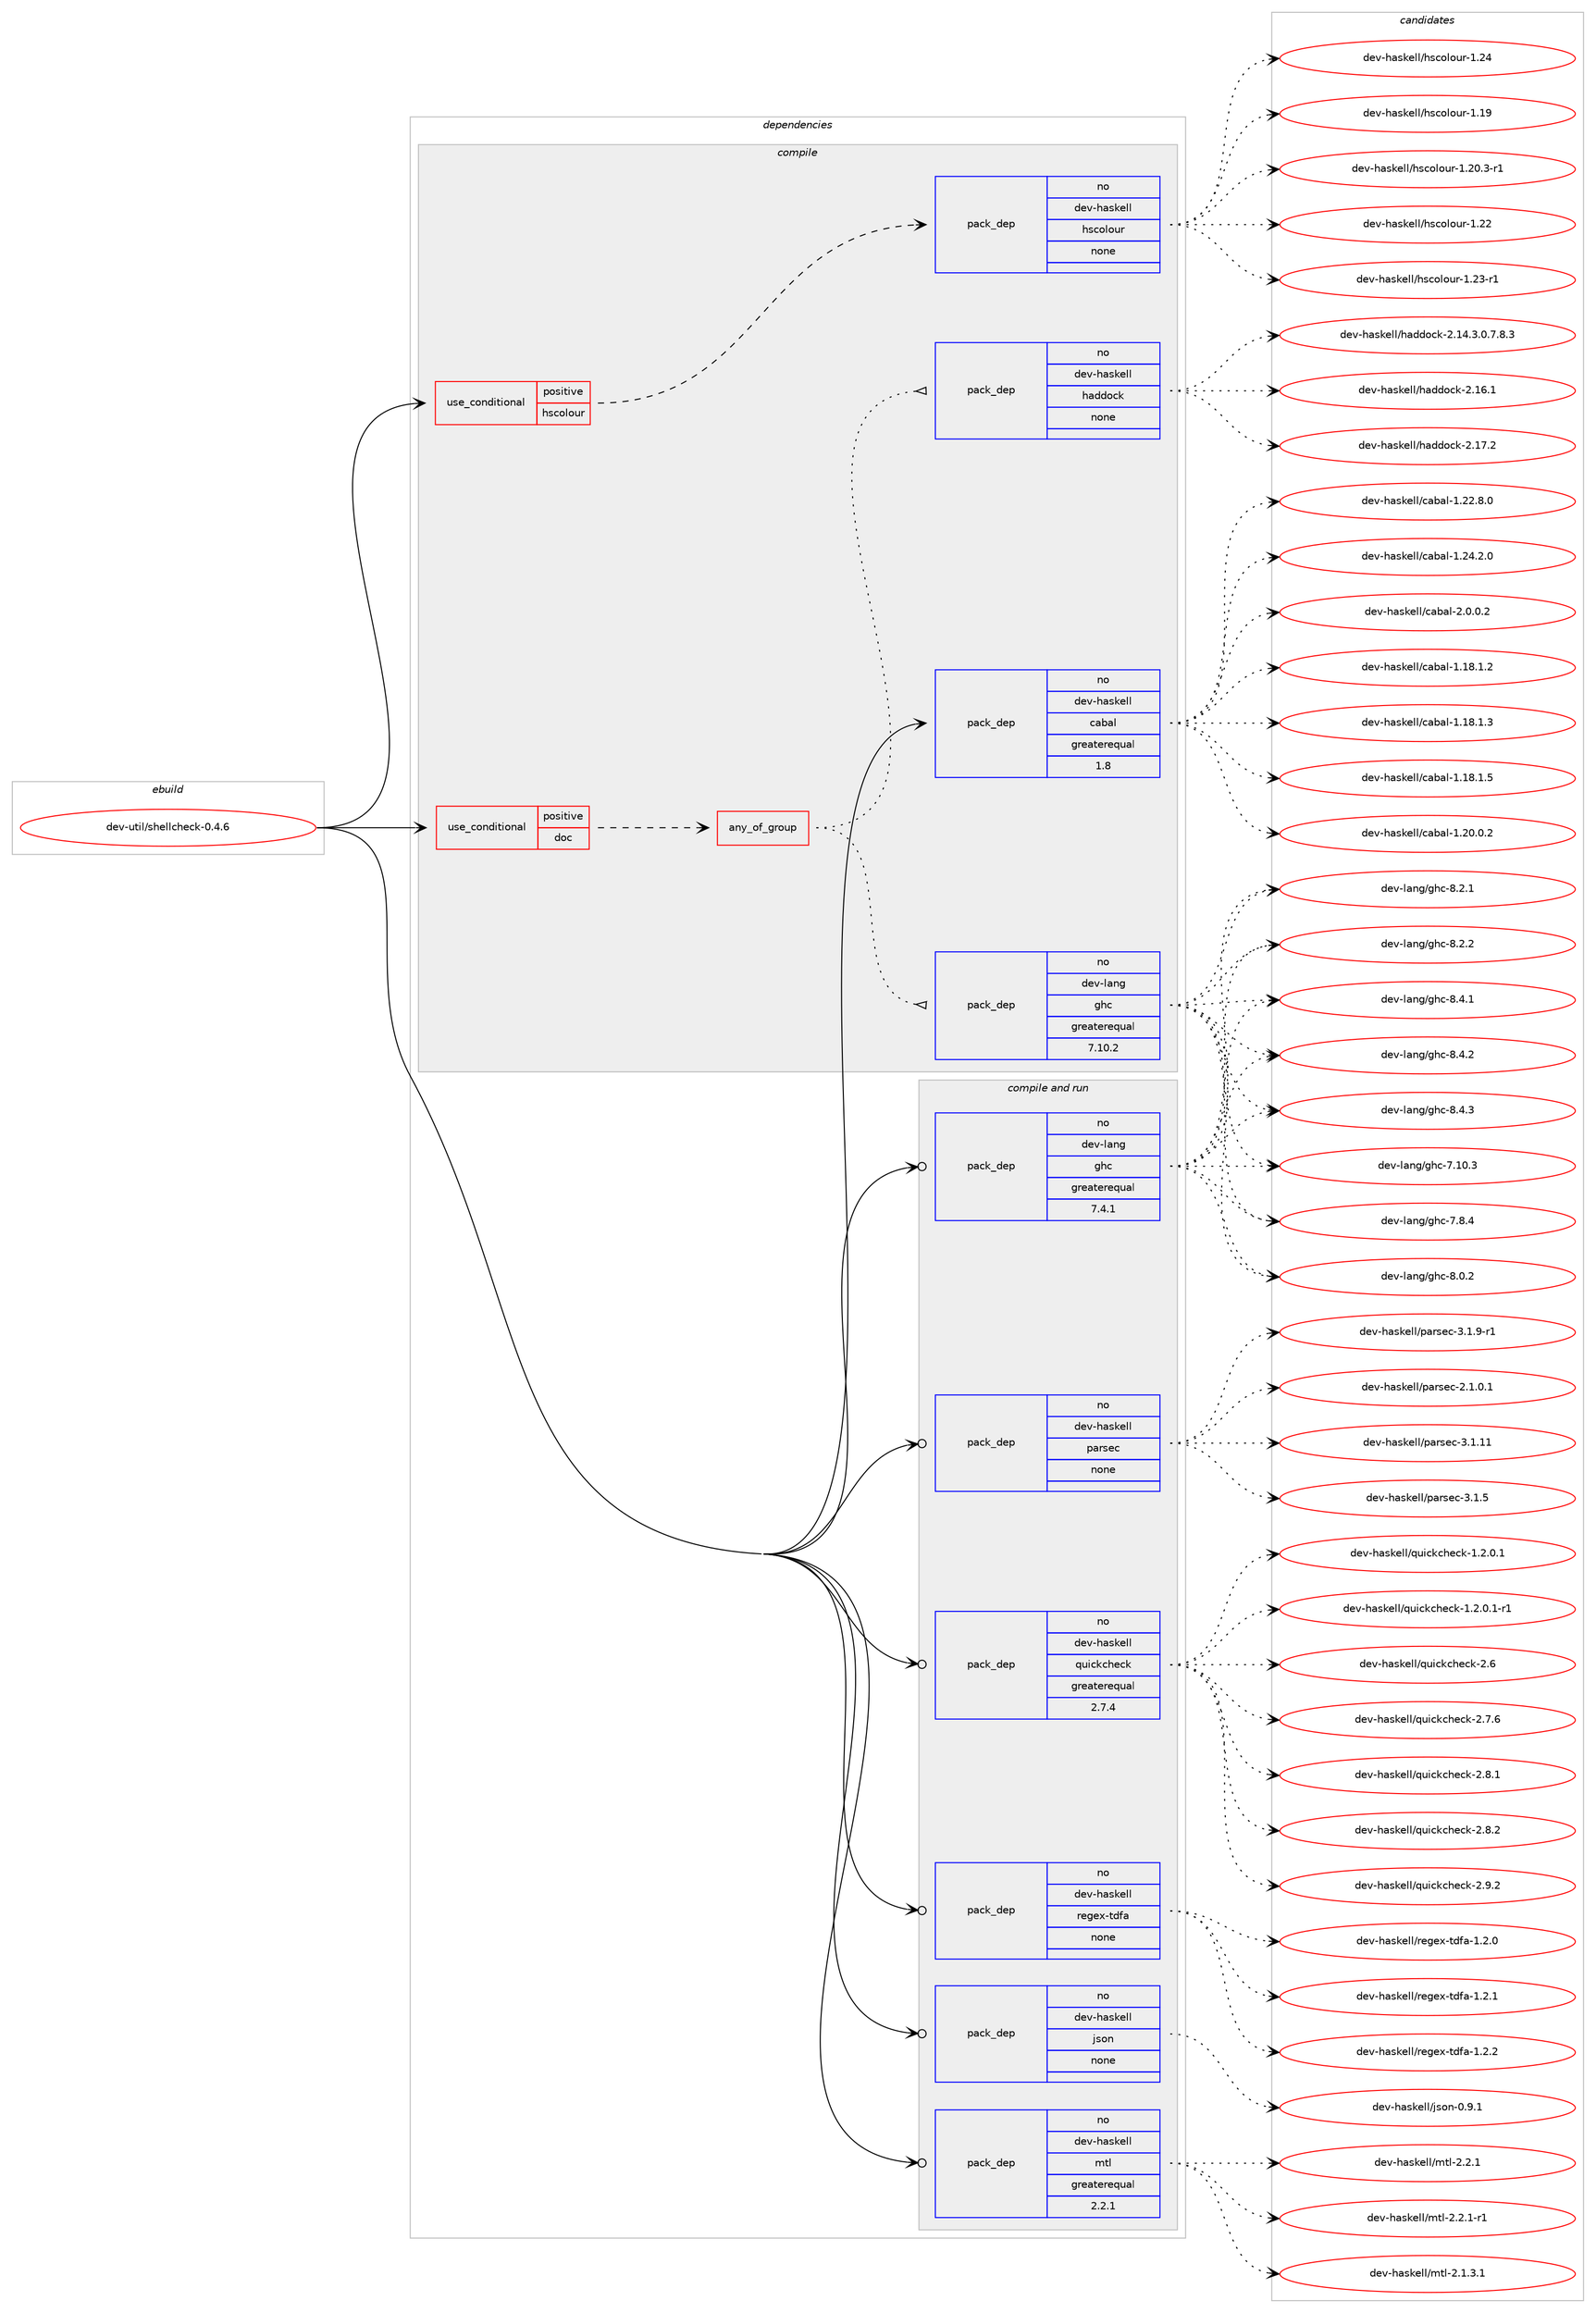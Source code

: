 digraph prolog {

# *************
# Graph options
# *************

newrank=true;
concentrate=true;
compound=true;
graph [rankdir=LR,fontname=Helvetica,fontsize=10,ranksep=1.5];#, ranksep=2.5, nodesep=0.2];
edge  [arrowhead=vee];
node  [fontname=Helvetica,fontsize=10];

# **********
# The ebuild
# **********

subgraph cluster_leftcol {
color=gray;
rank=same;
label=<<i>ebuild</i>>;
id [label="dev-util/shellcheck-0.4.6", color=red, width=4, href="../dev-util/shellcheck-0.4.6.svg"];
}

# ****************
# The dependencies
# ****************

subgraph cluster_midcol {
color=gray;
label=<<i>dependencies</i>>;
subgraph cluster_compile {
fillcolor="#eeeeee";
style=filled;
label=<<i>compile</i>>;
subgraph cond425067 {
dependency1549035 [label=<<TABLE BORDER="0" CELLBORDER="1" CELLSPACING="0" CELLPADDING="4"><TR><TD ROWSPAN="3" CELLPADDING="10">use_conditional</TD></TR><TR><TD>positive</TD></TR><TR><TD>doc</TD></TR></TABLE>>, shape=none, color=red];
subgraph any23116 {
dependency1549036 [label=<<TABLE BORDER="0" CELLBORDER="1" CELLSPACING="0" CELLPADDING="4"><TR><TD CELLPADDING="10">any_of_group</TD></TR></TABLE>>, shape=none, color=red];subgraph pack1100259 {
dependency1549037 [label=<<TABLE BORDER="0" CELLBORDER="1" CELLSPACING="0" CELLPADDING="4" WIDTH="220"><TR><TD ROWSPAN="6" CELLPADDING="30">pack_dep</TD></TR><TR><TD WIDTH="110">no</TD></TR><TR><TD>dev-haskell</TD></TR><TR><TD>haddock</TD></TR><TR><TD>none</TD></TR><TR><TD></TD></TR></TABLE>>, shape=none, color=blue];
}
dependency1549036:e -> dependency1549037:w [weight=20,style="dotted",arrowhead="oinv"];
subgraph pack1100260 {
dependency1549038 [label=<<TABLE BORDER="0" CELLBORDER="1" CELLSPACING="0" CELLPADDING="4" WIDTH="220"><TR><TD ROWSPAN="6" CELLPADDING="30">pack_dep</TD></TR><TR><TD WIDTH="110">no</TD></TR><TR><TD>dev-lang</TD></TR><TR><TD>ghc</TD></TR><TR><TD>greaterequal</TD></TR><TR><TD>7.10.2</TD></TR></TABLE>>, shape=none, color=blue];
}
dependency1549036:e -> dependency1549038:w [weight=20,style="dotted",arrowhead="oinv"];
}
dependency1549035:e -> dependency1549036:w [weight=20,style="dashed",arrowhead="vee"];
}
id:e -> dependency1549035:w [weight=20,style="solid",arrowhead="vee"];
subgraph cond425068 {
dependency1549039 [label=<<TABLE BORDER="0" CELLBORDER="1" CELLSPACING="0" CELLPADDING="4"><TR><TD ROWSPAN="3" CELLPADDING="10">use_conditional</TD></TR><TR><TD>positive</TD></TR><TR><TD>hscolour</TD></TR></TABLE>>, shape=none, color=red];
subgraph pack1100261 {
dependency1549040 [label=<<TABLE BORDER="0" CELLBORDER="1" CELLSPACING="0" CELLPADDING="4" WIDTH="220"><TR><TD ROWSPAN="6" CELLPADDING="30">pack_dep</TD></TR><TR><TD WIDTH="110">no</TD></TR><TR><TD>dev-haskell</TD></TR><TR><TD>hscolour</TD></TR><TR><TD>none</TD></TR><TR><TD></TD></TR></TABLE>>, shape=none, color=blue];
}
dependency1549039:e -> dependency1549040:w [weight=20,style="dashed",arrowhead="vee"];
}
id:e -> dependency1549039:w [weight=20,style="solid",arrowhead="vee"];
subgraph pack1100262 {
dependency1549041 [label=<<TABLE BORDER="0" CELLBORDER="1" CELLSPACING="0" CELLPADDING="4" WIDTH="220"><TR><TD ROWSPAN="6" CELLPADDING="30">pack_dep</TD></TR><TR><TD WIDTH="110">no</TD></TR><TR><TD>dev-haskell</TD></TR><TR><TD>cabal</TD></TR><TR><TD>greaterequal</TD></TR><TR><TD>1.8</TD></TR></TABLE>>, shape=none, color=blue];
}
id:e -> dependency1549041:w [weight=20,style="solid",arrowhead="vee"];
}
subgraph cluster_compileandrun {
fillcolor="#eeeeee";
style=filled;
label=<<i>compile and run</i>>;
subgraph pack1100263 {
dependency1549042 [label=<<TABLE BORDER="0" CELLBORDER="1" CELLSPACING="0" CELLPADDING="4" WIDTH="220"><TR><TD ROWSPAN="6" CELLPADDING="30">pack_dep</TD></TR><TR><TD WIDTH="110">no</TD></TR><TR><TD>dev-haskell</TD></TR><TR><TD>json</TD></TR><TR><TD>none</TD></TR><TR><TD></TD></TR></TABLE>>, shape=none, color=blue];
}
id:e -> dependency1549042:w [weight=20,style="solid",arrowhead="odotvee"];
subgraph pack1100264 {
dependency1549043 [label=<<TABLE BORDER="0" CELLBORDER="1" CELLSPACING="0" CELLPADDING="4" WIDTH="220"><TR><TD ROWSPAN="6" CELLPADDING="30">pack_dep</TD></TR><TR><TD WIDTH="110">no</TD></TR><TR><TD>dev-haskell</TD></TR><TR><TD>mtl</TD></TR><TR><TD>greaterequal</TD></TR><TR><TD>2.2.1</TD></TR></TABLE>>, shape=none, color=blue];
}
id:e -> dependency1549043:w [weight=20,style="solid",arrowhead="odotvee"];
subgraph pack1100265 {
dependency1549044 [label=<<TABLE BORDER="0" CELLBORDER="1" CELLSPACING="0" CELLPADDING="4" WIDTH="220"><TR><TD ROWSPAN="6" CELLPADDING="30">pack_dep</TD></TR><TR><TD WIDTH="110">no</TD></TR><TR><TD>dev-haskell</TD></TR><TR><TD>parsec</TD></TR><TR><TD>none</TD></TR><TR><TD></TD></TR></TABLE>>, shape=none, color=blue];
}
id:e -> dependency1549044:w [weight=20,style="solid",arrowhead="odotvee"];
subgraph pack1100266 {
dependency1549045 [label=<<TABLE BORDER="0" CELLBORDER="1" CELLSPACING="0" CELLPADDING="4" WIDTH="220"><TR><TD ROWSPAN="6" CELLPADDING="30">pack_dep</TD></TR><TR><TD WIDTH="110">no</TD></TR><TR><TD>dev-haskell</TD></TR><TR><TD>quickcheck</TD></TR><TR><TD>greaterequal</TD></TR><TR><TD>2.7.4</TD></TR></TABLE>>, shape=none, color=blue];
}
id:e -> dependency1549045:w [weight=20,style="solid",arrowhead="odotvee"];
subgraph pack1100267 {
dependency1549046 [label=<<TABLE BORDER="0" CELLBORDER="1" CELLSPACING="0" CELLPADDING="4" WIDTH="220"><TR><TD ROWSPAN="6" CELLPADDING="30">pack_dep</TD></TR><TR><TD WIDTH="110">no</TD></TR><TR><TD>dev-haskell</TD></TR><TR><TD>regex-tdfa</TD></TR><TR><TD>none</TD></TR><TR><TD></TD></TR></TABLE>>, shape=none, color=blue];
}
id:e -> dependency1549046:w [weight=20,style="solid",arrowhead="odotvee"];
subgraph pack1100268 {
dependency1549047 [label=<<TABLE BORDER="0" CELLBORDER="1" CELLSPACING="0" CELLPADDING="4" WIDTH="220"><TR><TD ROWSPAN="6" CELLPADDING="30">pack_dep</TD></TR><TR><TD WIDTH="110">no</TD></TR><TR><TD>dev-lang</TD></TR><TR><TD>ghc</TD></TR><TR><TD>greaterequal</TD></TR><TR><TD>7.4.1</TD></TR></TABLE>>, shape=none, color=blue];
}
id:e -> dependency1549047:w [weight=20,style="solid",arrowhead="odotvee"];
}
subgraph cluster_run {
fillcolor="#eeeeee";
style=filled;
label=<<i>run</i>>;
}
}

# **************
# The candidates
# **************

subgraph cluster_choices {
rank=same;
color=gray;
label=<<i>candidates</i>>;

subgraph choice1100259 {
color=black;
nodesep=1;
choice1001011184510497115107101108108471049710010011199107455046495246514648465546564651 [label="dev-haskell/haddock-2.14.3.0.7.8.3", color=red, width=4,href="../dev-haskell/haddock-2.14.3.0.7.8.3.svg"];
choice100101118451049711510710110810847104971001001119910745504649544649 [label="dev-haskell/haddock-2.16.1", color=red, width=4,href="../dev-haskell/haddock-2.16.1.svg"];
choice100101118451049711510710110810847104971001001119910745504649554650 [label="dev-haskell/haddock-2.17.2", color=red, width=4,href="../dev-haskell/haddock-2.17.2.svg"];
dependency1549037:e -> choice1001011184510497115107101108108471049710010011199107455046495246514648465546564651:w [style=dotted,weight="100"];
dependency1549037:e -> choice100101118451049711510710110810847104971001001119910745504649544649:w [style=dotted,weight="100"];
dependency1549037:e -> choice100101118451049711510710110810847104971001001119910745504649554650:w [style=dotted,weight="100"];
}
subgraph choice1100260 {
color=black;
nodesep=1;
choice1001011184510897110103471031049945554649484651 [label="dev-lang/ghc-7.10.3", color=red, width=4,href="../dev-lang/ghc-7.10.3.svg"];
choice10010111845108971101034710310499455546564652 [label="dev-lang/ghc-7.8.4", color=red, width=4,href="../dev-lang/ghc-7.8.4.svg"];
choice10010111845108971101034710310499455646484650 [label="dev-lang/ghc-8.0.2", color=red, width=4,href="../dev-lang/ghc-8.0.2.svg"];
choice10010111845108971101034710310499455646504649 [label="dev-lang/ghc-8.2.1", color=red, width=4,href="../dev-lang/ghc-8.2.1.svg"];
choice10010111845108971101034710310499455646504650 [label="dev-lang/ghc-8.2.2", color=red, width=4,href="../dev-lang/ghc-8.2.2.svg"];
choice10010111845108971101034710310499455646524649 [label="dev-lang/ghc-8.4.1", color=red, width=4,href="../dev-lang/ghc-8.4.1.svg"];
choice10010111845108971101034710310499455646524650 [label="dev-lang/ghc-8.4.2", color=red, width=4,href="../dev-lang/ghc-8.4.2.svg"];
choice10010111845108971101034710310499455646524651 [label="dev-lang/ghc-8.4.3", color=red, width=4,href="../dev-lang/ghc-8.4.3.svg"];
dependency1549038:e -> choice1001011184510897110103471031049945554649484651:w [style=dotted,weight="100"];
dependency1549038:e -> choice10010111845108971101034710310499455546564652:w [style=dotted,weight="100"];
dependency1549038:e -> choice10010111845108971101034710310499455646484650:w [style=dotted,weight="100"];
dependency1549038:e -> choice10010111845108971101034710310499455646504649:w [style=dotted,weight="100"];
dependency1549038:e -> choice10010111845108971101034710310499455646504650:w [style=dotted,weight="100"];
dependency1549038:e -> choice10010111845108971101034710310499455646524649:w [style=dotted,weight="100"];
dependency1549038:e -> choice10010111845108971101034710310499455646524650:w [style=dotted,weight="100"];
dependency1549038:e -> choice10010111845108971101034710310499455646524651:w [style=dotted,weight="100"];
}
subgraph choice1100261 {
color=black;
nodesep=1;
choice100101118451049711510710110810847104115991111081111171144549464957 [label="dev-haskell/hscolour-1.19", color=red, width=4,href="../dev-haskell/hscolour-1.19.svg"];
choice10010111845104971151071011081084710411599111108111117114454946504846514511449 [label="dev-haskell/hscolour-1.20.3-r1", color=red, width=4,href="../dev-haskell/hscolour-1.20.3-r1.svg"];
choice100101118451049711510710110810847104115991111081111171144549465050 [label="dev-haskell/hscolour-1.22", color=red, width=4,href="../dev-haskell/hscolour-1.22.svg"];
choice1001011184510497115107101108108471041159911110811111711445494650514511449 [label="dev-haskell/hscolour-1.23-r1", color=red, width=4,href="../dev-haskell/hscolour-1.23-r1.svg"];
choice100101118451049711510710110810847104115991111081111171144549465052 [label="dev-haskell/hscolour-1.24", color=red, width=4,href="../dev-haskell/hscolour-1.24.svg"];
dependency1549040:e -> choice100101118451049711510710110810847104115991111081111171144549464957:w [style=dotted,weight="100"];
dependency1549040:e -> choice10010111845104971151071011081084710411599111108111117114454946504846514511449:w [style=dotted,weight="100"];
dependency1549040:e -> choice100101118451049711510710110810847104115991111081111171144549465050:w [style=dotted,weight="100"];
dependency1549040:e -> choice1001011184510497115107101108108471041159911110811111711445494650514511449:w [style=dotted,weight="100"];
dependency1549040:e -> choice100101118451049711510710110810847104115991111081111171144549465052:w [style=dotted,weight="100"];
}
subgraph choice1100262 {
color=black;
nodesep=1;
choice10010111845104971151071011081084799979897108454946495646494650 [label="dev-haskell/cabal-1.18.1.2", color=red, width=4,href="../dev-haskell/cabal-1.18.1.2.svg"];
choice10010111845104971151071011081084799979897108454946495646494651 [label="dev-haskell/cabal-1.18.1.3", color=red, width=4,href="../dev-haskell/cabal-1.18.1.3.svg"];
choice10010111845104971151071011081084799979897108454946495646494653 [label="dev-haskell/cabal-1.18.1.5", color=red, width=4,href="../dev-haskell/cabal-1.18.1.5.svg"];
choice10010111845104971151071011081084799979897108454946504846484650 [label="dev-haskell/cabal-1.20.0.2", color=red, width=4,href="../dev-haskell/cabal-1.20.0.2.svg"];
choice10010111845104971151071011081084799979897108454946505046564648 [label="dev-haskell/cabal-1.22.8.0", color=red, width=4,href="../dev-haskell/cabal-1.22.8.0.svg"];
choice10010111845104971151071011081084799979897108454946505246504648 [label="dev-haskell/cabal-1.24.2.0", color=red, width=4,href="../dev-haskell/cabal-1.24.2.0.svg"];
choice100101118451049711510710110810847999798971084550464846484650 [label="dev-haskell/cabal-2.0.0.2", color=red, width=4,href="../dev-haskell/cabal-2.0.0.2.svg"];
dependency1549041:e -> choice10010111845104971151071011081084799979897108454946495646494650:w [style=dotted,weight="100"];
dependency1549041:e -> choice10010111845104971151071011081084799979897108454946495646494651:w [style=dotted,weight="100"];
dependency1549041:e -> choice10010111845104971151071011081084799979897108454946495646494653:w [style=dotted,weight="100"];
dependency1549041:e -> choice10010111845104971151071011081084799979897108454946504846484650:w [style=dotted,weight="100"];
dependency1549041:e -> choice10010111845104971151071011081084799979897108454946505046564648:w [style=dotted,weight="100"];
dependency1549041:e -> choice10010111845104971151071011081084799979897108454946505246504648:w [style=dotted,weight="100"];
dependency1549041:e -> choice100101118451049711510710110810847999798971084550464846484650:w [style=dotted,weight="100"];
}
subgraph choice1100263 {
color=black;
nodesep=1;
choice100101118451049711510710110810847106115111110454846574649 [label="dev-haskell/json-0.9.1", color=red, width=4,href="../dev-haskell/json-0.9.1.svg"];
dependency1549042:e -> choice100101118451049711510710110810847106115111110454846574649:w [style=dotted,weight="100"];
}
subgraph choice1100264 {
color=black;
nodesep=1;
choice1001011184510497115107101108108471091161084550464946514649 [label="dev-haskell/mtl-2.1.3.1", color=red, width=4,href="../dev-haskell/mtl-2.1.3.1.svg"];
choice100101118451049711510710110810847109116108455046504649 [label="dev-haskell/mtl-2.2.1", color=red, width=4,href="../dev-haskell/mtl-2.2.1.svg"];
choice1001011184510497115107101108108471091161084550465046494511449 [label="dev-haskell/mtl-2.2.1-r1", color=red, width=4,href="../dev-haskell/mtl-2.2.1-r1.svg"];
dependency1549043:e -> choice1001011184510497115107101108108471091161084550464946514649:w [style=dotted,weight="100"];
dependency1549043:e -> choice100101118451049711510710110810847109116108455046504649:w [style=dotted,weight="100"];
dependency1549043:e -> choice1001011184510497115107101108108471091161084550465046494511449:w [style=dotted,weight="100"];
}
subgraph choice1100265 {
color=black;
nodesep=1;
choice10010111845104971151071011081084711297114115101994550464946484649 [label="dev-haskell/parsec-2.1.0.1", color=red, width=4,href="../dev-haskell/parsec-2.1.0.1.svg"];
choice100101118451049711510710110810847112971141151019945514649464949 [label="dev-haskell/parsec-3.1.11", color=red, width=4,href="../dev-haskell/parsec-3.1.11.svg"];
choice1001011184510497115107101108108471129711411510199455146494653 [label="dev-haskell/parsec-3.1.5", color=red, width=4,href="../dev-haskell/parsec-3.1.5.svg"];
choice10010111845104971151071011081084711297114115101994551464946574511449 [label="dev-haskell/parsec-3.1.9-r1", color=red, width=4,href="../dev-haskell/parsec-3.1.9-r1.svg"];
dependency1549044:e -> choice10010111845104971151071011081084711297114115101994550464946484649:w [style=dotted,weight="100"];
dependency1549044:e -> choice100101118451049711510710110810847112971141151019945514649464949:w [style=dotted,weight="100"];
dependency1549044:e -> choice1001011184510497115107101108108471129711411510199455146494653:w [style=dotted,weight="100"];
dependency1549044:e -> choice10010111845104971151071011081084711297114115101994551464946574511449:w [style=dotted,weight="100"];
}
subgraph choice1100266 {
color=black;
nodesep=1;
choice1001011184510497115107101108108471131171059910799104101991074549465046484649 [label="dev-haskell/quickcheck-1.2.0.1", color=red, width=4,href="../dev-haskell/quickcheck-1.2.0.1.svg"];
choice10010111845104971151071011081084711311710599107991041019910745494650464846494511449 [label="dev-haskell/quickcheck-1.2.0.1-r1", color=red, width=4,href="../dev-haskell/quickcheck-1.2.0.1-r1.svg"];
choice10010111845104971151071011081084711311710599107991041019910745504654 [label="dev-haskell/quickcheck-2.6", color=red, width=4,href="../dev-haskell/quickcheck-2.6.svg"];
choice100101118451049711510710110810847113117105991079910410199107455046554654 [label="dev-haskell/quickcheck-2.7.6", color=red, width=4,href="../dev-haskell/quickcheck-2.7.6.svg"];
choice100101118451049711510710110810847113117105991079910410199107455046564649 [label="dev-haskell/quickcheck-2.8.1", color=red, width=4,href="../dev-haskell/quickcheck-2.8.1.svg"];
choice100101118451049711510710110810847113117105991079910410199107455046564650 [label="dev-haskell/quickcheck-2.8.2", color=red, width=4,href="../dev-haskell/quickcheck-2.8.2.svg"];
choice100101118451049711510710110810847113117105991079910410199107455046574650 [label="dev-haskell/quickcheck-2.9.2", color=red, width=4,href="../dev-haskell/quickcheck-2.9.2.svg"];
dependency1549045:e -> choice1001011184510497115107101108108471131171059910799104101991074549465046484649:w [style=dotted,weight="100"];
dependency1549045:e -> choice10010111845104971151071011081084711311710599107991041019910745494650464846494511449:w [style=dotted,weight="100"];
dependency1549045:e -> choice10010111845104971151071011081084711311710599107991041019910745504654:w [style=dotted,weight="100"];
dependency1549045:e -> choice100101118451049711510710110810847113117105991079910410199107455046554654:w [style=dotted,weight="100"];
dependency1549045:e -> choice100101118451049711510710110810847113117105991079910410199107455046564649:w [style=dotted,weight="100"];
dependency1549045:e -> choice100101118451049711510710110810847113117105991079910410199107455046564650:w [style=dotted,weight="100"];
dependency1549045:e -> choice100101118451049711510710110810847113117105991079910410199107455046574650:w [style=dotted,weight="100"];
}
subgraph choice1100267 {
color=black;
nodesep=1;
choice1001011184510497115107101108108471141011031011204511610010297454946504648 [label="dev-haskell/regex-tdfa-1.2.0", color=red, width=4,href="../dev-haskell/regex-tdfa-1.2.0.svg"];
choice1001011184510497115107101108108471141011031011204511610010297454946504649 [label="dev-haskell/regex-tdfa-1.2.1", color=red, width=4,href="../dev-haskell/regex-tdfa-1.2.1.svg"];
choice1001011184510497115107101108108471141011031011204511610010297454946504650 [label="dev-haskell/regex-tdfa-1.2.2", color=red, width=4,href="../dev-haskell/regex-tdfa-1.2.2.svg"];
dependency1549046:e -> choice1001011184510497115107101108108471141011031011204511610010297454946504648:w [style=dotted,weight="100"];
dependency1549046:e -> choice1001011184510497115107101108108471141011031011204511610010297454946504649:w [style=dotted,weight="100"];
dependency1549046:e -> choice1001011184510497115107101108108471141011031011204511610010297454946504650:w [style=dotted,weight="100"];
}
subgraph choice1100268 {
color=black;
nodesep=1;
choice1001011184510897110103471031049945554649484651 [label="dev-lang/ghc-7.10.3", color=red, width=4,href="../dev-lang/ghc-7.10.3.svg"];
choice10010111845108971101034710310499455546564652 [label="dev-lang/ghc-7.8.4", color=red, width=4,href="../dev-lang/ghc-7.8.4.svg"];
choice10010111845108971101034710310499455646484650 [label="dev-lang/ghc-8.0.2", color=red, width=4,href="../dev-lang/ghc-8.0.2.svg"];
choice10010111845108971101034710310499455646504649 [label="dev-lang/ghc-8.2.1", color=red, width=4,href="../dev-lang/ghc-8.2.1.svg"];
choice10010111845108971101034710310499455646504650 [label="dev-lang/ghc-8.2.2", color=red, width=4,href="../dev-lang/ghc-8.2.2.svg"];
choice10010111845108971101034710310499455646524649 [label="dev-lang/ghc-8.4.1", color=red, width=4,href="../dev-lang/ghc-8.4.1.svg"];
choice10010111845108971101034710310499455646524650 [label="dev-lang/ghc-8.4.2", color=red, width=4,href="../dev-lang/ghc-8.4.2.svg"];
choice10010111845108971101034710310499455646524651 [label="dev-lang/ghc-8.4.3", color=red, width=4,href="../dev-lang/ghc-8.4.3.svg"];
dependency1549047:e -> choice1001011184510897110103471031049945554649484651:w [style=dotted,weight="100"];
dependency1549047:e -> choice10010111845108971101034710310499455546564652:w [style=dotted,weight="100"];
dependency1549047:e -> choice10010111845108971101034710310499455646484650:w [style=dotted,weight="100"];
dependency1549047:e -> choice10010111845108971101034710310499455646504649:w [style=dotted,weight="100"];
dependency1549047:e -> choice10010111845108971101034710310499455646504650:w [style=dotted,weight="100"];
dependency1549047:e -> choice10010111845108971101034710310499455646524649:w [style=dotted,weight="100"];
dependency1549047:e -> choice10010111845108971101034710310499455646524650:w [style=dotted,weight="100"];
dependency1549047:e -> choice10010111845108971101034710310499455646524651:w [style=dotted,weight="100"];
}
}

}
